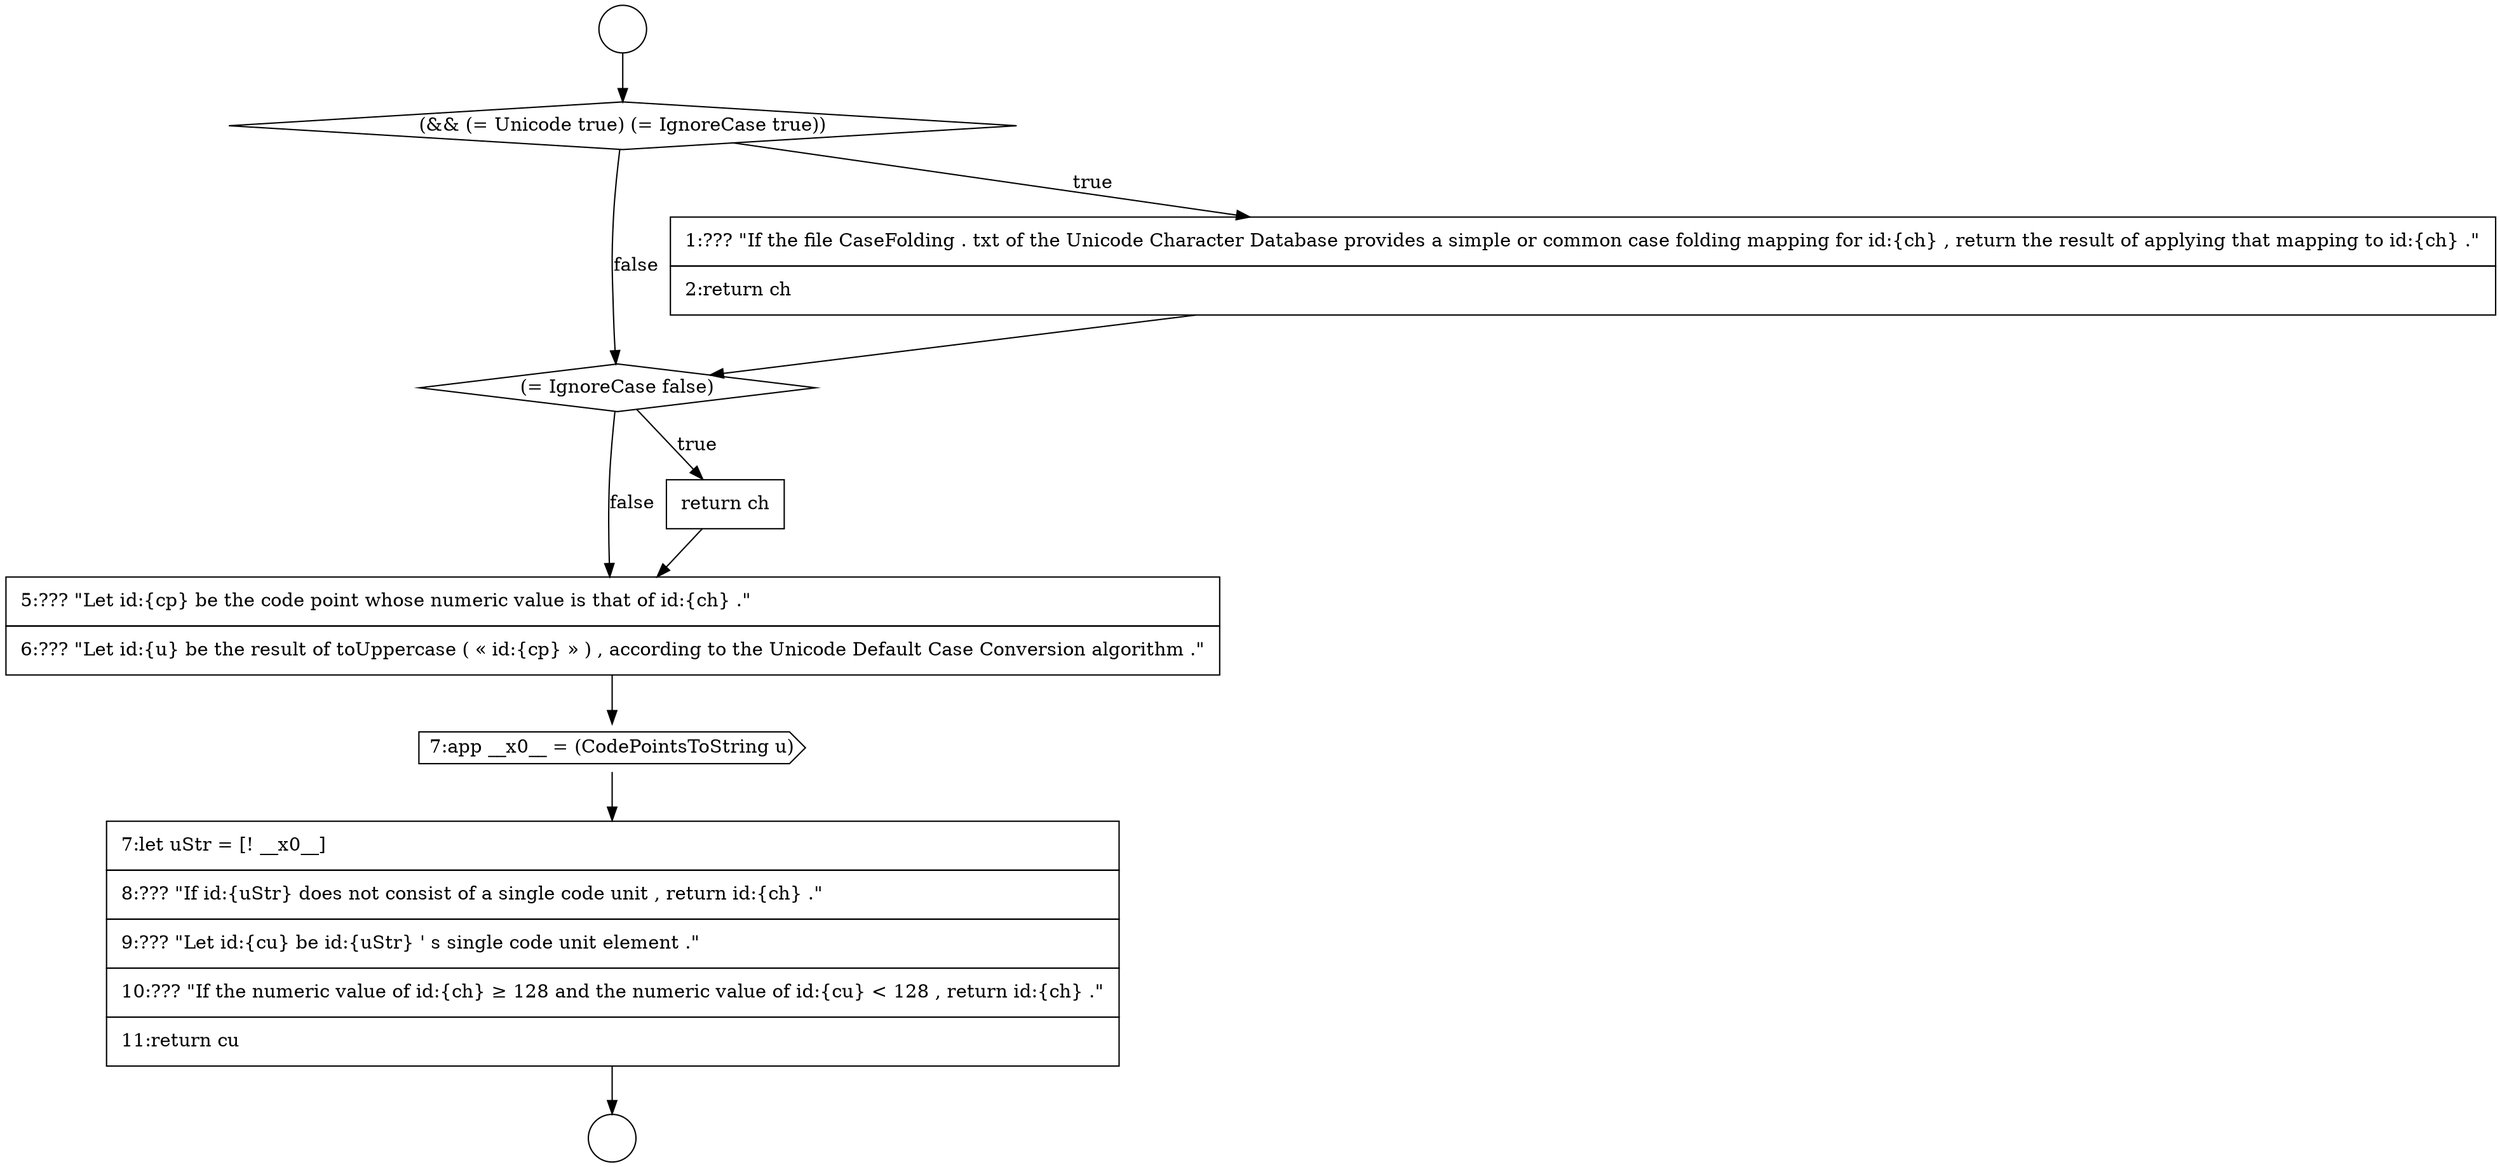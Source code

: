 digraph {
  node14786 [shape=diamond, label=<<font color="black">(&amp;&amp; (= Unicode true) (= IgnoreCase true))</font>> color="black" fillcolor="white" style=filled]
  node14790 [shape=none, margin=0, label=<<font color="black">
    <table border="0" cellborder="1" cellspacing="0" cellpadding="10">
      <tr><td align="left">5:??? &quot;Let id:{cp} be the code point whose numeric value is that of id:{ch} .&quot;</td></tr>
      <tr><td align="left">6:??? &quot;Let id:{u} be the result of toUppercase ( &laquo; id:{cp} &raquo; ) , according to the Unicode Default Case Conversion algorithm .&quot;</td></tr>
    </table>
  </font>> color="black" fillcolor="white" style=filled]
  node14785 [shape=circle label=" " color="black" fillcolor="white" style=filled]
  node14789 [shape=none, margin=0, label=<<font color="black">
    <table border="0" cellborder="1" cellspacing="0" cellpadding="10">
      <tr><td align="left">return ch</td></tr>
    </table>
  </font>> color="black" fillcolor="white" style=filled]
  node14784 [shape=circle label=" " color="black" fillcolor="white" style=filled]
  node14792 [shape=none, margin=0, label=<<font color="black">
    <table border="0" cellborder="1" cellspacing="0" cellpadding="10">
      <tr><td align="left">7:let uStr = [! __x0__]</td></tr>
      <tr><td align="left">8:??? &quot;If id:{uStr} does not consist of a single code unit , return id:{ch} .&quot;</td></tr>
      <tr><td align="left">9:??? &quot;Let id:{cu} be id:{uStr} ' s single code unit element .&quot;</td></tr>
      <tr><td align="left">10:??? &quot;If the numeric value of id:{ch} &ge; 128 and the numeric value of id:{cu} &lt; 128 , return id:{ch} .&quot;</td></tr>
      <tr><td align="left">11:return cu</td></tr>
    </table>
  </font>> color="black" fillcolor="white" style=filled]
  node14788 [shape=diamond, label=<<font color="black">(= IgnoreCase false)</font>> color="black" fillcolor="white" style=filled]
  node14791 [shape=cds, label=<<font color="black">7:app __x0__ = (CodePointsToString u)</font>> color="black" fillcolor="white" style=filled]
  node14787 [shape=none, margin=0, label=<<font color="black">
    <table border="0" cellborder="1" cellspacing="0" cellpadding="10">
      <tr><td align="left">1:??? &quot;If the file CaseFolding . txt of the Unicode Character Database provides a simple or common case folding mapping for id:{ch} , return the result of applying that mapping to id:{ch} .&quot;</td></tr>
      <tr><td align="left">2:return ch</td></tr>
    </table>
  </font>> color="black" fillcolor="white" style=filled]
  node14788 -> node14789 [label=<<font color="black">true</font>> color="black"]
  node14788 -> node14790 [label=<<font color="black">false</font>> color="black"]
  node14786 -> node14787 [label=<<font color="black">true</font>> color="black"]
  node14786 -> node14788 [label=<<font color="black">false</font>> color="black"]
  node14792 -> node14785 [ color="black"]
  node14790 -> node14791 [ color="black"]
  node14784 -> node14786 [ color="black"]
  node14789 -> node14790 [ color="black"]
  node14791 -> node14792 [ color="black"]
  node14787 -> node14788 [ color="black"]
}
